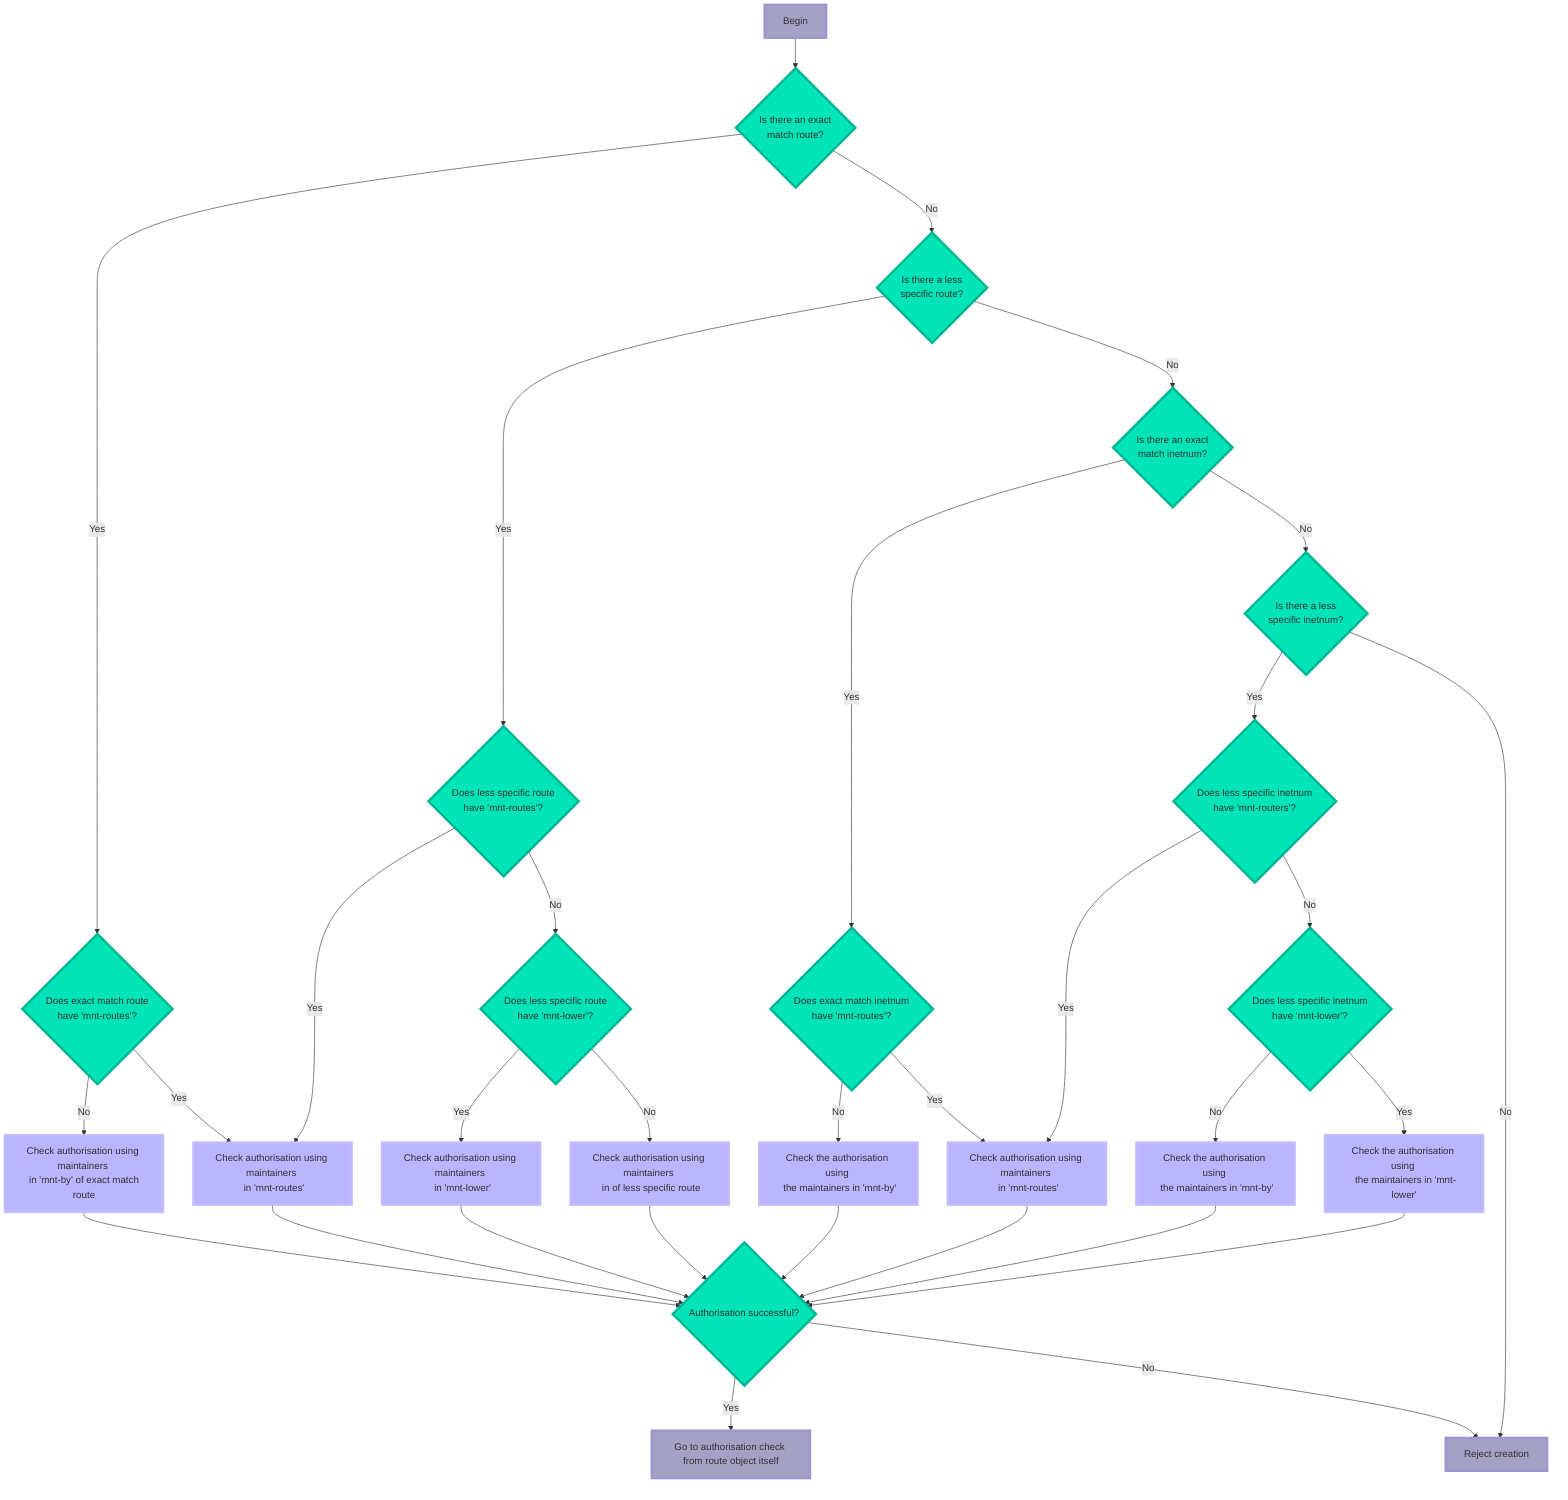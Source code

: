 flowchart TB
A[Begin]:::initLastNodes --> B{Is there an exact <br> match route?}:::decisionNodes


B --> |Yes| C{Does exact match route <br> have 'mnt-routes'?}:::decisionNodes
B --> |No| D{Is there a less <br> specific route?}:::decisionNodes
C --> |No| F[Check authorisation using maintainers <br> in 'mnt-by' of exact match route]:::operationNodes
C --> |Yes| E[Check authorisation using maintainers <br> in 'mnt-routes']:::operationNodes

D --> |Yes| G{Does less specific route <br> have 'mnt-routes'?}:::decisionNodes
D --> |No| H{Is there an exact <br> match inetnum?}:::decisionNodes
G --> |Yes| E[Check authorisation using maintainers <br> in 'mnt-routes']:::operationNodes
G --> |No| I{Does less specific route <br> have 'mnt-lower'?}:::decisionNodes
I --> |Yes| J[Check authorisation using maintainers <br> in 'mnt-lower']:::operationNodes
I --> |No| K[Check authorisation using maintainers <br> in of less specific route]:::operationNodes

H --> |Yes| L{Does exact match inetnum <br> have 'mnt-routes'?}:::decisionNodes
H --> |No| M{Is there a less <br> specific inetnum?}:::decisionNodes
L --> |No| N[Check the authorisation using <br> the maintainers in 'mnt-by']:::operationNodes
L --> |Yes| O[Check authorisation using maintainers <br> in 'mnt-routes']:::operationNodes

M --> |Yes| P{Does less specific inetnum <br> have 'mnt-routers'?}:::decisionNodes
M --> |No| Q[Reject creation]:::initLastNodes
P --> |Yes| O[Check authorisation using maintainers <br> in 'mnt-routes']:::operationNodes
P --> |No| R{Does less specific inetnum <br> have 'mnt-lower'?}:::decisionNodes
R --> |No| S[Check the authorisation using <br> the maintainers in 'mnt-by']:::operationNodes
R --> |Yes| T[Check the authorisation using <br> the maintainers in 'mnt-lower']:::operationNodes


F --> U{Authorisation successful?}:::decisionNodes
E --> U
J --> U
K --> U
N --> U
O --> U
S --> U
T --> U

U --> |Yes| V[Go to authorisation check from route object itself]:::initLastNodes
U --> |No| Q

%% Class Definitions
%% =================

classDef initLastNodes fill:#a4a1c4,stroke:#9b96cf,stroke-width:4px
classDef decisionNodes fill:#00e4b8,stroke:#00b693,stroke-width:4px
classDef operationNodes fill:#bbb4ff,stroke:#c2bcff,stroke-width:4px